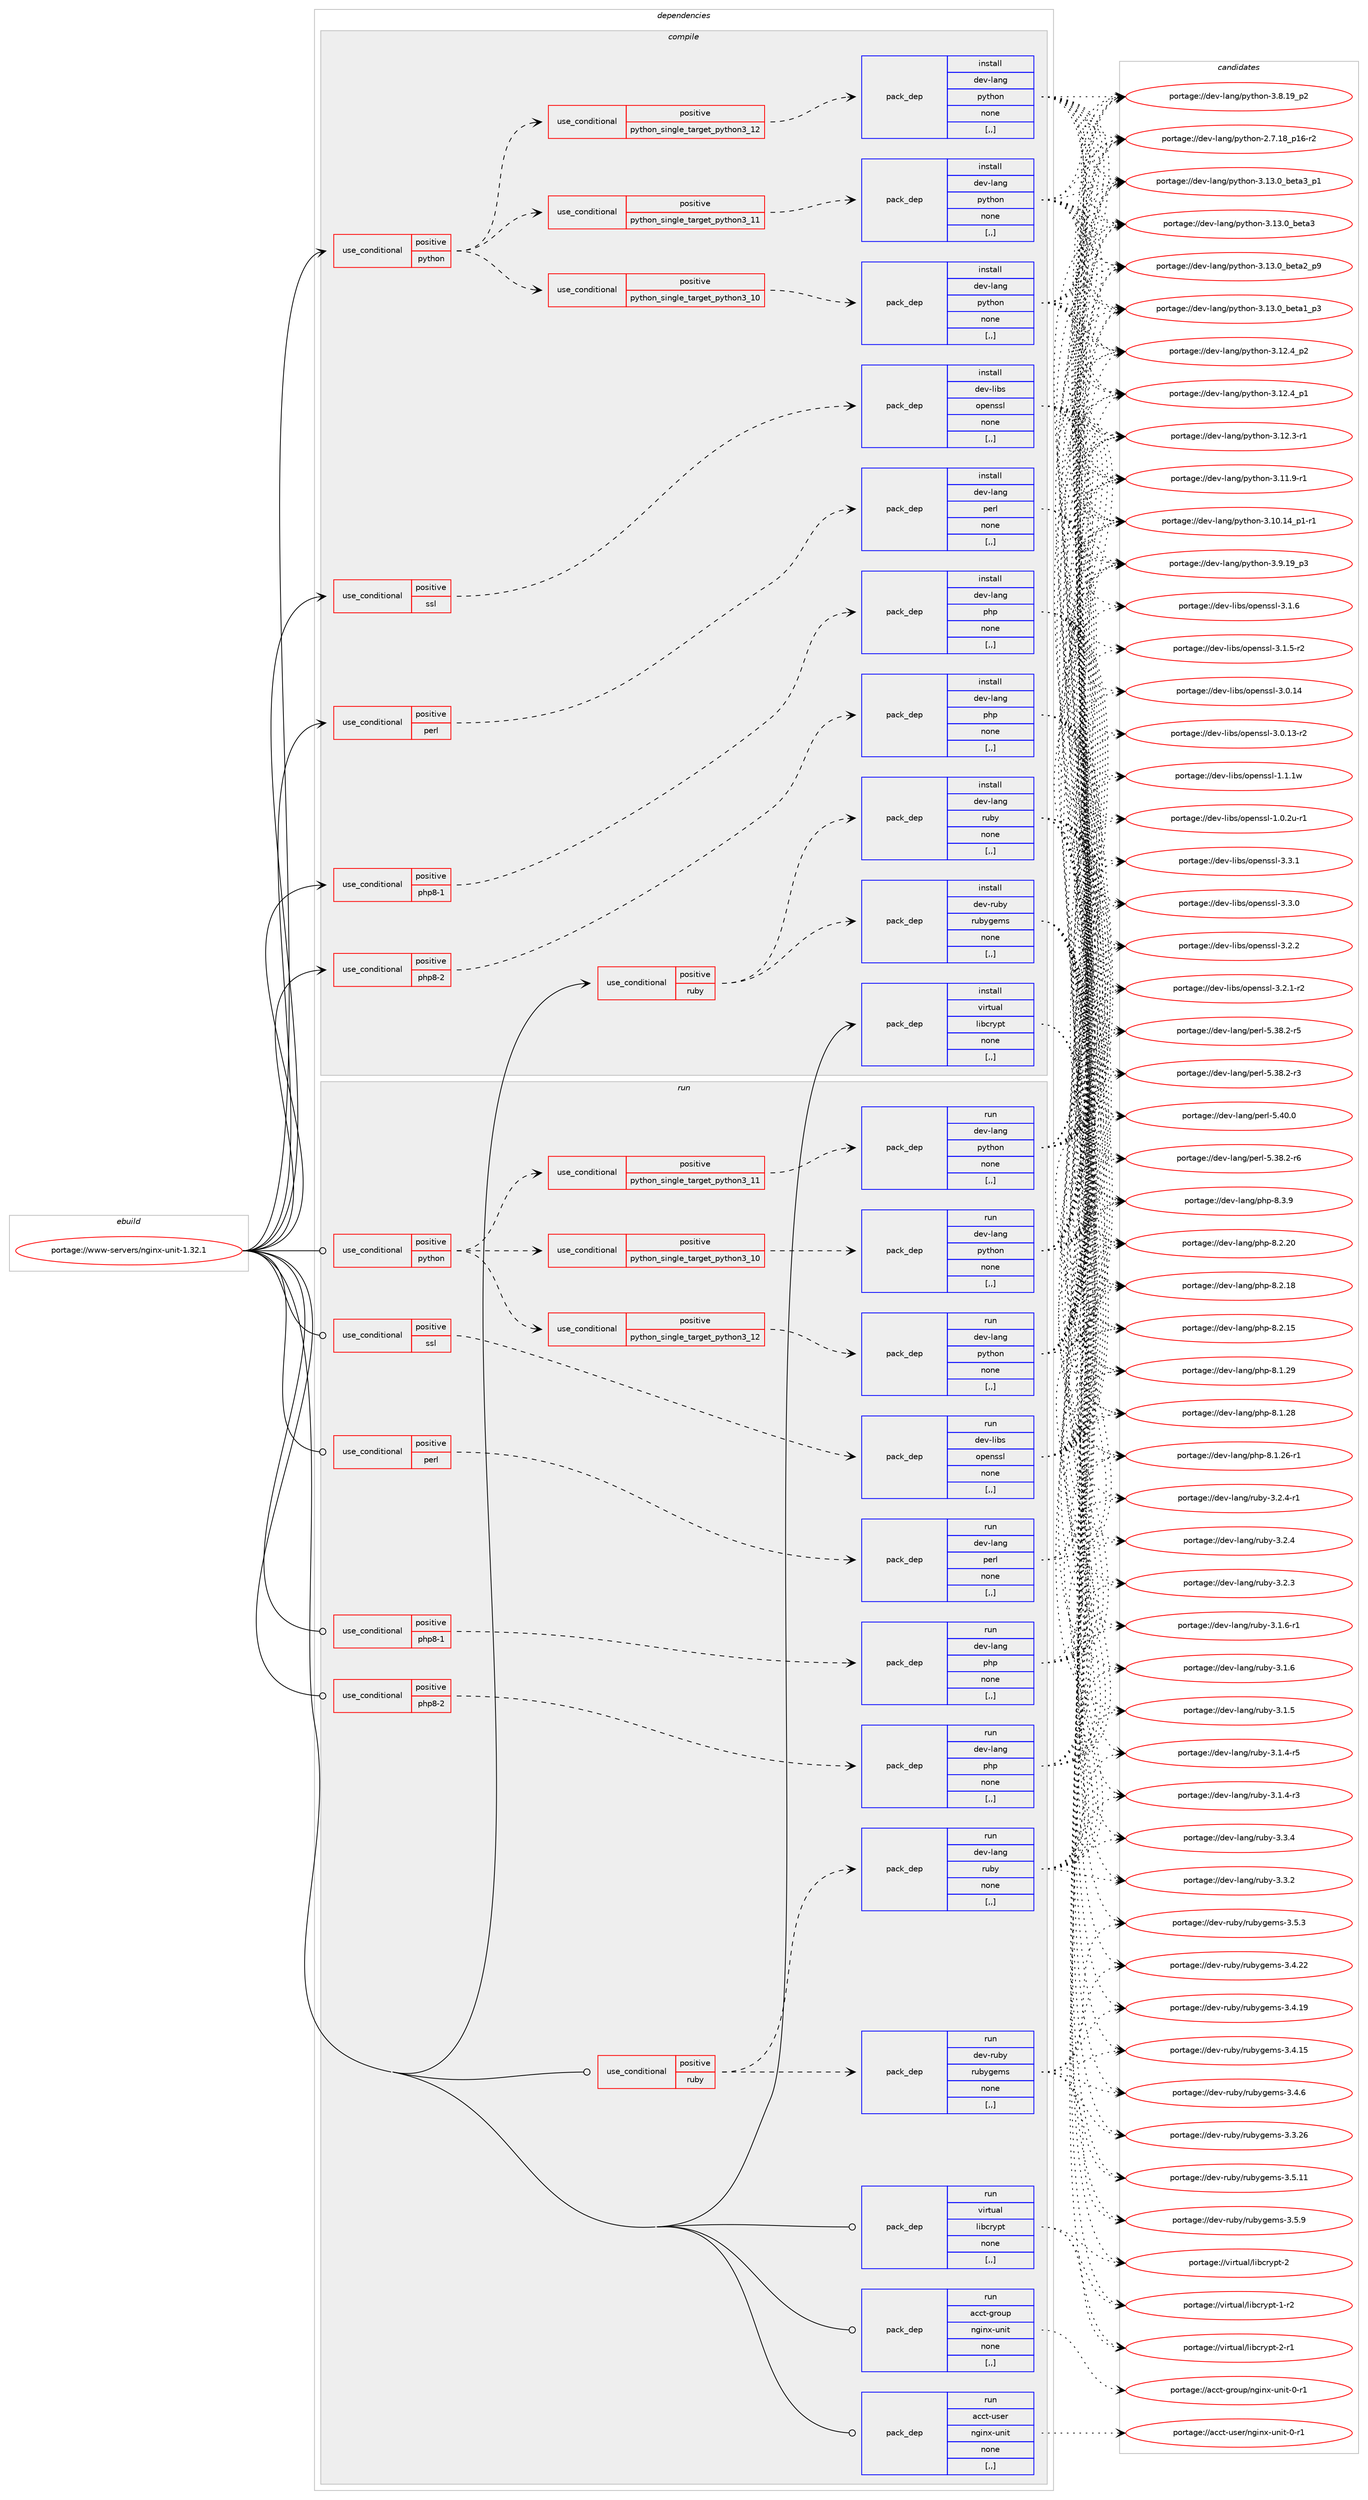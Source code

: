 digraph prolog {

# *************
# Graph options
# *************

newrank=true;
concentrate=true;
compound=true;
graph [rankdir=LR,fontname=Helvetica,fontsize=10,ranksep=1.5];#, ranksep=2.5, nodesep=0.2];
edge  [arrowhead=vee];
node  [fontname=Helvetica,fontsize=10];

# **********
# The ebuild
# **********

subgraph cluster_leftcol {
color=gray;
label=<<i>ebuild</i>>;
id [label="portage://www-servers/nginx-unit-1.32.1", color=red, width=4, href="../www-servers/nginx-unit-1.32.1.svg"];
}

# ****************
# The dependencies
# ****************

subgraph cluster_midcol {
color=gray;
label=<<i>dependencies</i>>;
subgraph cluster_compile {
fillcolor="#eeeeee";
style=filled;
label=<<i>compile</i>>;
subgraph cond120270 {
dependency451288 [label=<<TABLE BORDER="0" CELLBORDER="1" CELLSPACING="0" CELLPADDING="4"><TR><TD ROWSPAN="3" CELLPADDING="10">use_conditional</TD></TR><TR><TD>positive</TD></TR><TR><TD>perl</TD></TR></TABLE>>, shape=none, color=red];
subgraph pack327652 {
dependency451289 [label=<<TABLE BORDER="0" CELLBORDER="1" CELLSPACING="0" CELLPADDING="4" WIDTH="220"><TR><TD ROWSPAN="6" CELLPADDING="30">pack_dep</TD></TR><TR><TD WIDTH="110">install</TD></TR><TR><TD>dev-lang</TD></TR><TR><TD>perl</TD></TR><TR><TD>none</TD></TR><TR><TD>[,,]</TD></TR></TABLE>>, shape=none, color=blue];
}
dependency451288:e -> dependency451289:w [weight=20,style="dashed",arrowhead="vee"];
}
id:e -> dependency451288:w [weight=20,style="solid",arrowhead="vee"];
subgraph cond120271 {
dependency451290 [label=<<TABLE BORDER="0" CELLBORDER="1" CELLSPACING="0" CELLPADDING="4"><TR><TD ROWSPAN="3" CELLPADDING="10">use_conditional</TD></TR><TR><TD>positive</TD></TR><TR><TD>php8-1</TD></TR></TABLE>>, shape=none, color=red];
subgraph pack327653 {
dependency451291 [label=<<TABLE BORDER="0" CELLBORDER="1" CELLSPACING="0" CELLPADDING="4" WIDTH="220"><TR><TD ROWSPAN="6" CELLPADDING="30">pack_dep</TD></TR><TR><TD WIDTH="110">install</TD></TR><TR><TD>dev-lang</TD></TR><TR><TD>php</TD></TR><TR><TD>none</TD></TR><TR><TD>[,,]</TD></TR></TABLE>>, shape=none, color=blue];
}
dependency451290:e -> dependency451291:w [weight=20,style="dashed",arrowhead="vee"];
}
id:e -> dependency451290:w [weight=20,style="solid",arrowhead="vee"];
subgraph cond120272 {
dependency451292 [label=<<TABLE BORDER="0" CELLBORDER="1" CELLSPACING="0" CELLPADDING="4"><TR><TD ROWSPAN="3" CELLPADDING="10">use_conditional</TD></TR><TR><TD>positive</TD></TR><TR><TD>php8-2</TD></TR></TABLE>>, shape=none, color=red];
subgraph pack327654 {
dependency451293 [label=<<TABLE BORDER="0" CELLBORDER="1" CELLSPACING="0" CELLPADDING="4" WIDTH="220"><TR><TD ROWSPAN="6" CELLPADDING="30">pack_dep</TD></TR><TR><TD WIDTH="110">install</TD></TR><TR><TD>dev-lang</TD></TR><TR><TD>php</TD></TR><TR><TD>none</TD></TR><TR><TD>[,,]</TD></TR></TABLE>>, shape=none, color=blue];
}
dependency451292:e -> dependency451293:w [weight=20,style="dashed",arrowhead="vee"];
}
id:e -> dependency451292:w [weight=20,style="solid",arrowhead="vee"];
subgraph cond120273 {
dependency451294 [label=<<TABLE BORDER="0" CELLBORDER="1" CELLSPACING="0" CELLPADDING="4"><TR><TD ROWSPAN="3" CELLPADDING="10">use_conditional</TD></TR><TR><TD>positive</TD></TR><TR><TD>python</TD></TR></TABLE>>, shape=none, color=red];
subgraph cond120274 {
dependency451295 [label=<<TABLE BORDER="0" CELLBORDER="1" CELLSPACING="0" CELLPADDING="4"><TR><TD ROWSPAN="3" CELLPADDING="10">use_conditional</TD></TR><TR><TD>positive</TD></TR><TR><TD>python_single_target_python3_10</TD></TR></TABLE>>, shape=none, color=red];
subgraph pack327655 {
dependency451296 [label=<<TABLE BORDER="0" CELLBORDER="1" CELLSPACING="0" CELLPADDING="4" WIDTH="220"><TR><TD ROWSPAN="6" CELLPADDING="30">pack_dep</TD></TR><TR><TD WIDTH="110">install</TD></TR><TR><TD>dev-lang</TD></TR><TR><TD>python</TD></TR><TR><TD>none</TD></TR><TR><TD>[,,]</TD></TR></TABLE>>, shape=none, color=blue];
}
dependency451295:e -> dependency451296:w [weight=20,style="dashed",arrowhead="vee"];
}
dependency451294:e -> dependency451295:w [weight=20,style="dashed",arrowhead="vee"];
subgraph cond120275 {
dependency451297 [label=<<TABLE BORDER="0" CELLBORDER="1" CELLSPACING="0" CELLPADDING="4"><TR><TD ROWSPAN="3" CELLPADDING="10">use_conditional</TD></TR><TR><TD>positive</TD></TR><TR><TD>python_single_target_python3_11</TD></TR></TABLE>>, shape=none, color=red];
subgraph pack327656 {
dependency451298 [label=<<TABLE BORDER="0" CELLBORDER="1" CELLSPACING="0" CELLPADDING="4" WIDTH="220"><TR><TD ROWSPAN="6" CELLPADDING="30">pack_dep</TD></TR><TR><TD WIDTH="110">install</TD></TR><TR><TD>dev-lang</TD></TR><TR><TD>python</TD></TR><TR><TD>none</TD></TR><TR><TD>[,,]</TD></TR></TABLE>>, shape=none, color=blue];
}
dependency451297:e -> dependency451298:w [weight=20,style="dashed",arrowhead="vee"];
}
dependency451294:e -> dependency451297:w [weight=20,style="dashed",arrowhead="vee"];
subgraph cond120276 {
dependency451299 [label=<<TABLE BORDER="0" CELLBORDER="1" CELLSPACING="0" CELLPADDING="4"><TR><TD ROWSPAN="3" CELLPADDING="10">use_conditional</TD></TR><TR><TD>positive</TD></TR><TR><TD>python_single_target_python3_12</TD></TR></TABLE>>, shape=none, color=red];
subgraph pack327657 {
dependency451300 [label=<<TABLE BORDER="0" CELLBORDER="1" CELLSPACING="0" CELLPADDING="4" WIDTH="220"><TR><TD ROWSPAN="6" CELLPADDING="30">pack_dep</TD></TR><TR><TD WIDTH="110">install</TD></TR><TR><TD>dev-lang</TD></TR><TR><TD>python</TD></TR><TR><TD>none</TD></TR><TR><TD>[,,]</TD></TR></TABLE>>, shape=none, color=blue];
}
dependency451299:e -> dependency451300:w [weight=20,style="dashed",arrowhead="vee"];
}
dependency451294:e -> dependency451299:w [weight=20,style="dashed",arrowhead="vee"];
}
id:e -> dependency451294:w [weight=20,style="solid",arrowhead="vee"];
subgraph cond120277 {
dependency451301 [label=<<TABLE BORDER="0" CELLBORDER="1" CELLSPACING="0" CELLPADDING="4"><TR><TD ROWSPAN="3" CELLPADDING="10">use_conditional</TD></TR><TR><TD>positive</TD></TR><TR><TD>ruby</TD></TR></TABLE>>, shape=none, color=red];
subgraph pack327658 {
dependency451302 [label=<<TABLE BORDER="0" CELLBORDER="1" CELLSPACING="0" CELLPADDING="4" WIDTH="220"><TR><TD ROWSPAN="6" CELLPADDING="30">pack_dep</TD></TR><TR><TD WIDTH="110">install</TD></TR><TR><TD>dev-lang</TD></TR><TR><TD>ruby</TD></TR><TR><TD>none</TD></TR><TR><TD>[,,]</TD></TR></TABLE>>, shape=none, color=blue];
}
dependency451301:e -> dependency451302:w [weight=20,style="dashed",arrowhead="vee"];
subgraph pack327659 {
dependency451303 [label=<<TABLE BORDER="0" CELLBORDER="1" CELLSPACING="0" CELLPADDING="4" WIDTH="220"><TR><TD ROWSPAN="6" CELLPADDING="30">pack_dep</TD></TR><TR><TD WIDTH="110">install</TD></TR><TR><TD>dev-ruby</TD></TR><TR><TD>rubygems</TD></TR><TR><TD>none</TD></TR><TR><TD>[,,]</TD></TR></TABLE>>, shape=none, color=blue];
}
dependency451301:e -> dependency451303:w [weight=20,style="dashed",arrowhead="vee"];
}
id:e -> dependency451301:w [weight=20,style="solid",arrowhead="vee"];
subgraph cond120278 {
dependency451304 [label=<<TABLE BORDER="0" CELLBORDER="1" CELLSPACING="0" CELLPADDING="4"><TR><TD ROWSPAN="3" CELLPADDING="10">use_conditional</TD></TR><TR><TD>positive</TD></TR><TR><TD>ssl</TD></TR></TABLE>>, shape=none, color=red];
subgraph pack327660 {
dependency451305 [label=<<TABLE BORDER="0" CELLBORDER="1" CELLSPACING="0" CELLPADDING="4" WIDTH="220"><TR><TD ROWSPAN="6" CELLPADDING="30">pack_dep</TD></TR><TR><TD WIDTH="110">install</TD></TR><TR><TD>dev-libs</TD></TR><TR><TD>openssl</TD></TR><TR><TD>none</TD></TR><TR><TD>[,,]</TD></TR></TABLE>>, shape=none, color=blue];
}
dependency451304:e -> dependency451305:w [weight=20,style="dashed",arrowhead="vee"];
}
id:e -> dependency451304:w [weight=20,style="solid",arrowhead="vee"];
subgraph pack327661 {
dependency451306 [label=<<TABLE BORDER="0" CELLBORDER="1" CELLSPACING="0" CELLPADDING="4" WIDTH="220"><TR><TD ROWSPAN="6" CELLPADDING="30">pack_dep</TD></TR><TR><TD WIDTH="110">install</TD></TR><TR><TD>virtual</TD></TR><TR><TD>libcrypt</TD></TR><TR><TD>none</TD></TR><TR><TD>[,,]</TD></TR></TABLE>>, shape=none, color=blue];
}
id:e -> dependency451306:w [weight=20,style="solid",arrowhead="vee"];
}
subgraph cluster_compileandrun {
fillcolor="#eeeeee";
style=filled;
label=<<i>compile and run</i>>;
}
subgraph cluster_run {
fillcolor="#eeeeee";
style=filled;
label=<<i>run</i>>;
subgraph cond120279 {
dependency451307 [label=<<TABLE BORDER="0" CELLBORDER="1" CELLSPACING="0" CELLPADDING="4"><TR><TD ROWSPAN="3" CELLPADDING="10">use_conditional</TD></TR><TR><TD>positive</TD></TR><TR><TD>perl</TD></TR></TABLE>>, shape=none, color=red];
subgraph pack327662 {
dependency451308 [label=<<TABLE BORDER="0" CELLBORDER="1" CELLSPACING="0" CELLPADDING="4" WIDTH="220"><TR><TD ROWSPAN="6" CELLPADDING="30">pack_dep</TD></TR><TR><TD WIDTH="110">run</TD></TR><TR><TD>dev-lang</TD></TR><TR><TD>perl</TD></TR><TR><TD>none</TD></TR><TR><TD>[,,]</TD></TR></TABLE>>, shape=none, color=blue];
}
dependency451307:e -> dependency451308:w [weight=20,style="dashed",arrowhead="vee"];
}
id:e -> dependency451307:w [weight=20,style="solid",arrowhead="odot"];
subgraph cond120280 {
dependency451309 [label=<<TABLE BORDER="0" CELLBORDER="1" CELLSPACING="0" CELLPADDING="4"><TR><TD ROWSPAN="3" CELLPADDING="10">use_conditional</TD></TR><TR><TD>positive</TD></TR><TR><TD>php8-1</TD></TR></TABLE>>, shape=none, color=red];
subgraph pack327663 {
dependency451310 [label=<<TABLE BORDER="0" CELLBORDER="1" CELLSPACING="0" CELLPADDING="4" WIDTH="220"><TR><TD ROWSPAN="6" CELLPADDING="30">pack_dep</TD></TR><TR><TD WIDTH="110">run</TD></TR><TR><TD>dev-lang</TD></TR><TR><TD>php</TD></TR><TR><TD>none</TD></TR><TR><TD>[,,]</TD></TR></TABLE>>, shape=none, color=blue];
}
dependency451309:e -> dependency451310:w [weight=20,style="dashed",arrowhead="vee"];
}
id:e -> dependency451309:w [weight=20,style="solid",arrowhead="odot"];
subgraph cond120281 {
dependency451311 [label=<<TABLE BORDER="0" CELLBORDER="1" CELLSPACING="0" CELLPADDING="4"><TR><TD ROWSPAN="3" CELLPADDING="10">use_conditional</TD></TR><TR><TD>positive</TD></TR><TR><TD>php8-2</TD></TR></TABLE>>, shape=none, color=red];
subgraph pack327664 {
dependency451312 [label=<<TABLE BORDER="0" CELLBORDER="1" CELLSPACING="0" CELLPADDING="4" WIDTH="220"><TR><TD ROWSPAN="6" CELLPADDING="30">pack_dep</TD></TR><TR><TD WIDTH="110">run</TD></TR><TR><TD>dev-lang</TD></TR><TR><TD>php</TD></TR><TR><TD>none</TD></TR><TR><TD>[,,]</TD></TR></TABLE>>, shape=none, color=blue];
}
dependency451311:e -> dependency451312:w [weight=20,style="dashed",arrowhead="vee"];
}
id:e -> dependency451311:w [weight=20,style="solid",arrowhead="odot"];
subgraph cond120282 {
dependency451313 [label=<<TABLE BORDER="0" CELLBORDER="1" CELLSPACING="0" CELLPADDING="4"><TR><TD ROWSPAN="3" CELLPADDING="10">use_conditional</TD></TR><TR><TD>positive</TD></TR><TR><TD>python</TD></TR></TABLE>>, shape=none, color=red];
subgraph cond120283 {
dependency451314 [label=<<TABLE BORDER="0" CELLBORDER="1" CELLSPACING="0" CELLPADDING="4"><TR><TD ROWSPAN="3" CELLPADDING="10">use_conditional</TD></TR><TR><TD>positive</TD></TR><TR><TD>python_single_target_python3_10</TD></TR></TABLE>>, shape=none, color=red];
subgraph pack327665 {
dependency451315 [label=<<TABLE BORDER="0" CELLBORDER="1" CELLSPACING="0" CELLPADDING="4" WIDTH="220"><TR><TD ROWSPAN="6" CELLPADDING="30">pack_dep</TD></TR><TR><TD WIDTH="110">run</TD></TR><TR><TD>dev-lang</TD></TR><TR><TD>python</TD></TR><TR><TD>none</TD></TR><TR><TD>[,,]</TD></TR></TABLE>>, shape=none, color=blue];
}
dependency451314:e -> dependency451315:w [weight=20,style="dashed",arrowhead="vee"];
}
dependency451313:e -> dependency451314:w [weight=20,style="dashed",arrowhead="vee"];
subgraph cond120284 {
dependency451316 [label=<<TABLE BORDER="0" CELLBORDER="1" CELLSPACING="0" CELLPADDING="4"><TR><TD ROWSPAN="3" CELLPADDING="10">use_conditional</TD></TR><TR><TD>positive</TD></TR><TR><TD>python_single_target_python3_11</TD></TR></TABLE>>, shape=none, color=red];
subgraph pack327666 {
dependency451317 [label=<<TABLE BORDER="0" CELLBORDER="1" CELLSPACING="0" CELLPADDING="4" WIDTH="220"><TR><TD ROWSPAN="6" CELLPADDING="30">pack_dep</TD></TR><TR><TD WIDTH="110">run</TD></TR><TR><TD>dev-lang</TD></TR><TR><TD>python</TD></TR><TR><TD>none</TD></TR><TR><TD>[,,]</TD></TR></TABLE>>, shape=none, color=blue];
}
dependency451316:e -> dependency451317:w [weight=20,style="dashed",arrowhead="vee"];
}
dependency451313:e -> dependency451316:w [weight=20,style="dashed",arrowhead="vee"];
subgraph cond120285 {
dependency451318 [label=<<TABLE BORDER="0" CELLBORDER="1" CELLSPACING="0" CELLPADDING="4"><TR><TD ROWSPAN="3" CELLPADDING="10">use_conditional</TD></TR><TR><TD>positive</TD></TR><TR><TD>python_single_target_python3_12</TD></TR></TABLE>>, shape=none, color=red];
subgraph pack327667 {
dependency451319 [label=<<TABLE BORDER="0" CELLBORDER="1" CELLSPACING="0" CELLPADDING="4" WIDTH="220"><TR><TD ROWSPAN="6" CELLPADDING="30">pack_dep</TD></TR><TR><TD WIDTH="110">run</TD></TR><TR><TD>dev-lang</TD></TR><TR><TD>python</TD></TR><TR><TD>none</TD></TR><TR><TD>[,,]</TD></TR></TABLE>>, shape=none, color=blue];
}
dependency451318:e -> dependency451319:w [weight=20,style="dashed",arrowhead="vee"];
}
dependency451313:e -> dependency451318:w [weight=20,style="dashed",arrowhead="vee"];
}
id:e -> dependency451313:w [weight=20,style="solid",arrowhead="odot"];
subgraph cond120286 {
dependency451320 [label=<<TABLE BORDER="0" CELLBORDER="1" CELLSPACING="0" CELLPADDING="4"><TR><TD ROWSPAN="3" CELLPADDING="10">use_conditional</TD></TR><TR><TD>positive</TD></TR><TR><TD>ruby</TD></TR></TABLE>>, shape=none, color=red];
subgraph pack327668 {
dependency451321 [label=<<TABLE BORDER="0" CELLBORDER="1" CELLSPACING="0" CELLPADDING="4" WIDTH="220"><TR><TD ROWSPAN="6" CELLPADDING="30">pack_dep</TD></TR><TR><TD WIDTH="110">run</TD></TR><TR><TD>dev-lang</TD></TR><TR><TD>ruby</TD></TR><TR><TD>none</TD></TR><TR><TD>[,,]</TD></TR></TABLE>>, shape=none, color=blue];
}
dependency451320:e -> dependency451321:w [weight=20,style="dashed",arrowhead="vee"];
subgraph pack327669 {
dependency451322 [label=<<TABLE BORDER="0" CELLBORDER="1" CELLSPACING="0" CELLPADDING="4" WIDTH="220"><TR><TD ROWSPAN="6" CELLPADDING="30">pack_dep</TD></TR><TR><TD WIDTH="110">run</TD></TR><TR><TD>dev-ruby</TD></TR><TR><TD>rubygems</TD></TR><TR><TD>none</TD></TR><TR><TD>[,,]</TD></TR></TABLE>>, shape=none, color=blue];
}
dependency451320:e -> dependency451322:w [weight=20,style="dashed",arrowhead="vee"];
}
id:e -> dependency451320:w [weight=20,style="solid",arrowhead="odot"];
subgraph cond120287 {
dependency451323 [label=<<TABLE BORDER="0" CELLBORDER="1" CELLSPACING="0" CELLPADDING="4"><TR><TD ROWSPAN="3" CELLPADDING="10">use_conditional</TD></TR><TR><TD>positive</TD></TR><TR><TD>ssl</TD></TR></TABLE>>, shape=none, color=red];
subgraph pack327670 {
dependency451324 [label=<<TABLE BORDER="0" CELLBORDER="1" CELLSPACING="0" CELLPADDING="4" WIDTH="220"><TR><TD ROWSPAN="6" CELLPADDING="30">pack_dep</TD></TR><TR><TD WIDTH="110">run</TD></TR><TR><TD>dev-libs</TD></TR><TR><TD>openssl</TD></TR><TR><TD>none</TD></TR><TR><TD>[,,]</TD></TR></TABLE>>, shape=none, color=blue];
}
dependency451323:e -> dependency451324:w [weight=20,style="dashed",arrowhead="vee"];
}
id:e -> dependency451323:w [weight=20,style="solid",arrowhead="odot"];
subgraph pack327671 {
dependency451325 [label=<<TABLE BORDER="0" CELLBORDER="1" CELLSPACING="0" CELLPADDING="4" WIDTH="220"><TR><TD ROWSPAN="6" CELLPADDING="30">pack_dep</TD></TR><TR><TD WIDTH="110">run</TD></TR><TR><TD>acct-group</TD></TR><TR><TD>nginx-unit</TD></TR><TR><TD>none</TD></TR><TR><TD>[,,]</TD></TR></TABLE>>, shape=none, color=blue];
}
id:e -> dependency451325:w [weight=20,style="solid",arrowhead="odot"];
subgraph pack327672 {
dependency451326 [label=<<TABLE BORDER="0" CELLBORDER="1" CELLSPACING="0" CELLPADDING="4" WIDTH="220"><TR><TD ROWSPAN="6" CELLPADDING="30">pack_dep</TD></TR><TR><TD WIDTH="110">run</TD></TR><TR><TD>acct-user</TD></TR><TR><TD>nginx-unit</TD></TR><TR><TD>none</TD></TR><TR><TD>[,,]</TD></TR></TABLE>>, shape=none, color=blue];
}
id:e -> dependency451326:w [weight=20,style="solid",arrowhead="odot"];
subgraph pack327673 {
dependency451327 [label=<<TABLE BORDER="0" CELLBORDER="1" CELLSPACING="0" CELLPADDING="4" WIDTH="220"><TR><TD ROWSPAN="6" CELLPADDING="30">pack_dep</TD></TR><TR><TD WIDTH="110">run</TD></TR><TR><TD>virtual</TD></TR><TR><TD>libcrypt</TD></TR><TR><TD>none</TD></TR><TR><TD>[,,]</TD></TR></TABLE>>, shape=none, color=blue];
}
id:e -> dependency451327:w [weight=20,style="solid",arrowhead="odot"];
}
}

# **************
# The candidates
# **************

subgraph cluster_choices {
rank=same;
color=gray;
label=<<i>candidates</i>>;

subgraph choice327652 {
color=black;
nodesep=1;
choice10010111845108971101034711210111410845534652484648 [label="portage://dev-lang/perl-5.40.0", color=red, width=4,href="../dev-lang/perl-5.40.0.svg"];
choice100101118451089711010347112101114108455346515646504511454 [label="portage://dev-lang/perl-5.38.2-r6", color=red, width=4,href="../dev-lang/perl-5.38.2-r6.svg"];
choice100101118451089711010347112101114108455346515646504511453 [label="portage://dev-lang/perl-5.38.2-r5", color=red, width=4,href="../dev-lang/perl-5.38.2-r5.svg"];
choice100101118451089711010347112101114108455346515646504511451 [label="portage://dev-lang/perl-5.38.2-r3", color=red, width=4,href="../dev-lang/perl-5.38.2-r3.svg"];
dependency451289:e -> choice10010111845108971101034711210111410845534652484648:w [style=dotted,weight="100"];
dependency451289:e -> choice100101118451089711010347112101114108455346515646504511454:w [style=dotted,weight="100"];
dependency451289:e -> choice100101118451089711010347112101114108455346515646504511453:w [style=dotted,weight="100"];
dependency451289:e -> choice100101118451089711010347112101114108455346515646504511451:w [style=dotted,weight="100"];
}
subgraph choice327653 {
color=black;
nodesep=1;
choice100101118451089711010347112104112455646514657 [label="portage://dev-lang/php-8.3.9", color=red, width=4,href="../dev-lang/php-8.3.9.svg"];
choice10010111845108971101034711210411245564650465048 [label="portage://dev-lang/php-8.2.20", color=red, width=4,href="../dev-lang/php-8.2.20.svg"];
choice10010111845108971101034711210411245564650464956 [label="portage://dev-lang/php-8.2.18", color=red, width=4,href="../dev-lang/php-8.2.18.svg"];
choice10010111845108971101034711210411245564650464953 [label="portage://dev-lang/php-8.2.15", color=red, width=4,href="../dev-lang/php-8.2.15.svg"];
choice10010111845108971101034711210411245564649465057 [label="portage://dev-lang/php-8.1.29", color=red, width=4,href="../dev-lang/php-8.1.29.svg"];
choice10010111845108971101034711210411245564649465056 [label="portage://dev-lang/php-8.1.28", color=red, width=4,href="../dev-lang/php-8.1.28.svg"];
choice100101118451089711010347112104112455646494650544511449 [label="portage://dev-lang/php-8.1.26-r1", color=red, width=4,href="../dev-lang/php-8.1.26-r1.svg"];
dependency451291:e -> choice100101118451089711010347112104112455646514657:w [style=dotted,weight="100"];
dependency451291:e -> choice10010111845108971101034711210411245564650465048:w [style=dotted,weight="100"];
dependency451291:e -> choice10010111845108971101034711210411245564650464956:w [style=dotted,weight="100"];
dependency451291:e -> choice10010111845108971101034711210411245564650464953:w [style=dotted,weight="100"];
dependency451291:e -> choice10010111845108971101034711210411245564649465057:w [style=dotted,weight="100"];
dependency451291:e -> choice10010111845108971101034711210411245564649465056:w [style=dotted,weight="100"];
dependency451291:e -> choice100101118451089711010347112104112455646494650544511449:w [style=dotted,weight="100"];
}
subgraph choice327654 {
color=black;
nodesep=1;
choice100101118451089711010347112104112455646514657 [label="portage://dev-lang/php-8.3.9", color=red, width=4,href="../dev-lang/php-8.3.9.svg"];
choice10010111845108971101034711210411245564650465048 [label="portage://dev-lang/php-8.2.20", color=red, width=4,href="../dev-lang/php-8.2.20.svg"];
choice10010111845108971101034711210411245564650464956 [label="portage://dev-lang/php-8.2.18", color=red, width=4,href="../dev-lang/php-8.2.18.svg"];
choice10010111845108971101034711210411245564650464953 [label="portage://dev-lang/php-8.2.15", color=red, width=4,href="../dev-lang/php-8.2.15.svg"];
choice10010111845108971101034711210411245564649465057 [label="portage://dev-lang/php-8.1.29", color=red, width=4,href="../dev-lang/php-8.1.29.svg"];
choice10010111845108971101034711210411245564649465056 [label="portage://dev-lang/php-8.1.28", color=red, width=4,href="../dev-lang/php-8.1.28.svg"];
choice100101118451089711010347112104112455646494650544511449 [label="portage://dev-lang/php-8.1.26-r1", color=red, width=4,href="../dev-lang/php-8.1.26-r1.svg"];
dependency451293:e -> choice100101118451089711010347112104112455646514657:w [style=dotted,weight="100"];
dependency451293:e -> choice10010111845108971101034711210411245564650465048:w [style=dotted,weight="100"];
dependency451293:e -> choice10010111845108971101034711210411245564650464956:w [style=dotted,weight="100"];
dependency451293:e -> choice10010111845108971101034711210411245564650464953:w [style=dotted,weight="100"];
dependency451293:e -> choice10010111845108971101034711210411245564649465057:w [style=dotted,weight="100"];
dependency451293:e -> choice10010111845108971101034711210411245564649465056:w [style=dotted,weight="100"];
dependency451293:e -> choice100101118451089711010347112104112455646494650544511449:w [style=dotted,weight="100"];
}
subgraph choice327655 {
color=black;
nodesep=1;
choice10010111845108971101034711212111610411111045514649514648959810111697519511249 [label="portage://dev-lang/python-3.13.0_beta3_p1", color=red, width=4,href="../dev-lang/python-3.13.0_beta3_p1.svg"];
choice1001011184510897110103471121211161041111104551464951464895981011169751 [label="portage://dev-lang/python-3.13.0_beta3", color=red, width=4,href="../dev-lang/python-3.13.0_beta3.svg"];
choice10010111845108971101034711212111610411111045514649514648959810111697509511257 [label="portage://dev-lang/python-3.13.0_beta2_p9", color=red, width=4,href="../dev-lang/python-3.13.0_beta2_p9.svg"];
choice10010111845108971101034711212111610411111045514649514648959810111697499511251 [label="portage://dev-lang/python-3.13.0_beta1_p3", color=red, width=4,href="../dev-lang/python-3.13.0_beta1_p3.svg"];
choice100101118451089711010347112121116104111110455146495046529511250 [label="portage://dev-lang/python-3.12.4_p2", color=red, width=4,href="../dev-lang/python-3.12.4_p2.svg"];
choice100101118451089711010347112121116104111110455146495046529511249 [label="portage://dev-lang/python-3.12.4_p1", color=red, width=4,href="../dev-lang/python-3.12.4_p1.svg"];
choice100101118451089711010347112121116104111110455146495046514511449 [label="portage://dev-lang/python-3.12.3-r1", color=red, width=4,href="../dev-lang/python-3.12.3-r1.svg"];
choice100101118451089711010347112121116104111110455146494946574511449 [label="portage://dev-lang/python-3.11.9-r1", color=red, width=4,href="../dev-lang/python-3.11.9-r1.svg"];
choice100101118451089711010347112121116104111110455146494846495295112494511449 [label="portage://dev-lang/python-3.10.14_p1-r1", color=red, width=4,href="../dev-lang/python-3.10.14_p1-r1.svg"];
choice100101118451089711010347112121116104111110455146574649579511251 [label="portage://dev-lang/python-3.9.19_p3", color=red, width=4,href="../dev-lang/python-3.9.19_p3.svg"];
choice100101118451089711010347112121116104111110455146564649579511250 [label="portage://dev-lang/python-3.8.19_p2", color=red, width=4,href="../dev-lang/python-3.8.19_p2.svg"];
choice100101118451089711010347112121116104111110455046554649569511249544511450 [label="portage://dev-lang/python-2.7.18_p16-r2", color=red, width=4,href="../dev-lang/python-2.7.18_p16-r2.svg"];
dependency451296:e -> choice10010111845108971101034711212111610411111045514649514648959810111697519511249:w [style=dotted,weight="100"];
dependency451296:e -> choice1001011184510897110103471121211161041111104551464951464895981011169751:w [style=dotted,weight="100"];
dependency451296:e -> choice10010111845108971101034711212111610411111045514649514648959810111697509511257:w [style=dotted,weight="100"];
dependency451296:e -> choice10010111845108971101034711212111610411111045514649514648959810111697499511251:w [style=dotted,weight="100"];
dependency451296:e -> choice100101118451089711010347112121116104111110455146495046529511250:w [style=dotted,weight="100"];
dependency451296:e -> choice100101118451089711010347112121116104111110455146495046529511249:w [style=dotted,weight="100"];
dependency451296:e -> choice100101118451089711010347112121116104111110455146495046514511449:w [style=dotted,weight="100"];
dependency451296:e -> choice100101118451089711010347112121116104111110455146494946574511449:w [style=dotted,weight="100"];
dependency451296:e -> choice100101118451089711010347112121116104111110455146494846495295112494511449:w [style=dotted,weight="100"];
dependency451296:e -> choice100101118451089711010347112121116104111110455146574649579511251:w [style=dotted,weight="100"];
dependency451296:e -> choice100101118451089711010347112121116104111110455146564649579511250:w [style=dotted,weight="100"];
dependency451296:e -> choice100101118451089711010347112121116104111110455046554649569511249544511450:w [style=dotted,weight="100"];
}
subgraph choice327656 {
color=black;
nodesep=1;
choice10010111845108971101034711212111610411111045514649514648959810111697519511249 [label="portage://dev-lang/python-3.13.0_beta3_p1", color=red, width=4,href="../dev-lang/python-3.13.0_beta3_p1.svg"];
choice1001011184510897110103471121211161041111104551464951464895981011169751 [label="portage://dev-lang/python-3.13.0_beta3", color=red, width=4,href="../dev-lang/python-3.13.0_beta3.svg"];
choice10010111845108971101034711212111610411111045514649514648959810111697509511257 [label="portage://dev-lang/python-3.13.0_beta2_p9", color=red, width=4,href="../dev-lang/python-3.13.0_beta2_p9.svg"];
choice10010111845108971101034711212111610411111045514649514648959810111697499511251 [label="portage://dev-lang/python-3.13.0_beta1_p3", color=red, width=4,href="../dev-lang/python-3.13.0_beta1_p3.svg"];
choice100101118451089711010347112121116104111110455146495046529511250 [label="portage://dev-lang/python-3.12.4_p2", color=red, width=4,href="../dev-lang/python-3.12.4_p2.svg"];
choice100101118451089711010347112121116104111110455146495046529511249 [label="portage://dev-lang/python-3.12.4_p1", color=red, width=4,href="../dev-lang/python-3.12.4_p1.svg"];
choice100101118451089711010347112121116104111110455146495046514511449 [label="portage://dev-lang/python-3.12.3-r1", color=red, width=4,href="../dev-lang/python-3.12.3-r1.svg"];
choice100101118451089711010347112121116104111110455146494946574511449 [label="portage://dev-lang/python-3.11.9-r1", color=red, width=4,href="../dev-lang/python-3.11.9-r1.svg"];
choice100101118451089711010347112121116104111110455146494846495295112494511449 [label="portage://dev-lang/python-3.10.14_p1-r1", color=red, width=4,href="../dev-lang/python-3.10.14_p1-r1.svg"];
choice100101118451089711010347112121116104111110455146574649579511251 [label="portage://dev-lang/python-3.9.19_p3", color=red, width=4,href="../dev-lang/python-3.9.19_p3.svg"];
choice100101118451089711010347112121116104111110455146564649579511250 [label="portage://dev-lang/python-3.8.19_p2", color=red, width=4,href="../dev-lang/python-3.8.19_p2.svg"];
choice100101118451089711010347112121116104111110455046554649569511249544511450 [label="portage://dev-lang/python-2.7.18_p16-r2", color=red, width=4,href="../dev-lang/python-2.7.18_p16-r2.svg"];
dependency451298:e -> choice10010111845108971101034711212111610411111045514649514648959810111697519511249:w [style=dotted,weight="100"];
dependency451298:e -> choice1001011184510897110103471121211161041111104551464951464895981011169751:w [style=dotted,weight="100"];
dependency451298:e -> choice10010111845108971101034711212111610411111045514649514648959810111697509511257:w [style=dotted,weight="100"];
dependency451298:e -> choice10010111845108971101034711212111610411111045514649514648959810111697499511251:w [style=dotted,weight="100"];
dependency451298:e -> choice100101118451089711010347112121116104111110455146495046529511250:w [style=dotted,weight="100"];
dependency451298:e -> choice100101118451089711010347112121116104111110455146495046529511249:w [style=dotted,weight="100"];
dependency451298:e -> choice100101118451089711010347112121116104111110455146495046514511449:w [style=dotted,weight="100"];
dependency451298:e -> choice100101118451089711010347112121116104111110455146494946574511449:w [style=dotted,weight="100"];
dependency451298:e -> choice100101118451089711010347112121116104111110455146494846495295112494511449:w [style=dotted,weight="100"];
dependency451298:e -> choice100101118451089711010347112121116104111110455146574649579511251:w [style=dotted,weight="100"];
dependency451298:e -> choice100101118451089711010347112121116104111110455146564649579511250:w [style=dotted,weight="100"];
dependency451298:e -> choice100101118451089711010347112121116104111110455046554649569511249544511450:w [style=dotted,weight="100"];
}
subgraph choice327657 {
color=black;
nodesep=1;
choice10010111845108971101034711212111610411111045514649514648959810111697519511249 [label="portage://dev-lang/python-3.13.0_beta3_p1", color=red, width=4,href="../dev-lang/python-3.13.0_beta3_p1.svg"];
choice1001011184510897110103471121211161041111104551464951464895981011169751 [label="portage://dev-lang/python-3.13.0_beta3", color=red, width=4,href="../dev-lang/python-3.13.0_beta3.svg"];
choice10010111845108971101034711212111610411111045514649514648959810111697509511257 [label="portage://dev-lang/python-3.13.0_beta2_p9", color=red, width=4,href="../dev-lang/python-3.13.0_beta2_p9.svg"];
choice10010111845108971101034711212111610411111045514649514648959810111697499511251 [label="portage://dev-lang/python-3.13.0_beta1_p3", color=red, width=4,href="../dev-lang/python-3.13.0_beta1_p3.svg"];
choice100101118451089711010347112121116104111110455146495046529511250 [label="portage://dev-lang/python-3.12.4_p2", color=red, width=4,href="../dev-lang/python-3.12.4_p2.svg"];
choice100101118451089711010347112121116104111110455146495046529511249 [label="portage://dev-lang/python-3.12.4_p1", color=red, width=4,href="../dev-lang/python-3.12.4_p1.svg"];
choice100101118451089711010347112121116104111110455146495046514511449 [label="portage://dev-lang/python-3.12.3-r1", color=red, width=4,href="../dev-lang/python-3.12.3-r1.svg"];
choice100101118451089711010347112121116104111110455146494946574511449 [label="portage://dev-lang/python-3.11.9-r1", color=red, width=4,href="../dev-lang/python-3.11.9-r1.svg"];
choice100101118451089711010347112121116104111110455146494846495295112494511449 [label="portage://dev-lang/python-3.10.14_p1-r1", color=red, width=4,href="../dev-lang/python-3.10.14_p1-r1.svg"];
choice100101118451089711010347112121116104111110455146574649579511251 [label="portage://dev-lang/python-3.9.19_p3", color=red, width=4,href="../dev-lang/python-3.9.19_p3.svg"];
choice100101118451089711010347112121116104111110455146564649579511250 [label="portage://dev-lang/python-3.8.19_p2", color=red, width=4,href="../dev-lang/python-3.8.19_p2.svg"];
choice100101118451089711010347112121116104111110455046554649569511249544511450 [label="portage://dev-lang/python-2.7.18_p16-r2", color=red, width=4,href="../dev-lang/python-2.7.18_p16-r2.svg"];
dependency451300:e -> choice10010111845108971101034711212111610411111045514649514648959810111697519511249:w [style=dotted,weight="100"];
dependency451300:e -> choice1001011184510897110103471121211161041111104551464951464895981011169751:w [style=dotted,weight="100"];
dependency451300:e -> choice10010111845108971101034711212111610411111045514649514648959810111697509511257:w [style=dotted,weight="100"];
dependency451300:e -> choice10010111845108971101034711212111610411111045514649514648959810111697499511251:w [style=dotted,weight="100"];
dependency451300:e -> choice100101118451089711010347112121116104111110455146495046529511250:w [style=dotted,weight="100"];
dependency451300:e -> choice100101118451089711010347112121116104111110455146495046529511249:w [style=dotted,weight="100"];
dependency451300:e -> choice100101118451089711010347112121116104111110455146495046514511449:w [style=dotted,weight="100"];
dependency451300:e -> choice100101118451089711010347112121116104111110455146494946574511449:w [style=dotted,weight="100"];
dependency451300:e -> choice100101118451089711010347112121116104111110455146494846495295112494511449:w [style=dotted,weight="100"];
dependency451300:e -> choice100101118451089711010347112121116104111110455146574649579511251:w [style=dotted,weight="100"];
dependency451300:e -> choice100101118451089711010347112121116104111110455146564649579511250:w [style=dotted,weight="100"];
dependency451300:e -> choice100101118451089711010347112121116104111110455046554649569511249544511450:w [style=dotted,weight="100"];
}
subgraph choice327658 {
color=black;
nodesep=1;
choice10010111845108971101034711411798121455146514652 [label="portage://dev-lang/ruby-3.3.4", color=red, width=4,href="../dev-lang/ruby-3.3.4.svg"];
choice10010111845108971101034711411798121455146514650 [label="portage://dev-lang/ruby-3.3.2", color=red, width=4,href="../dev-lang/ruby-3.3.2.svg"];
choice100101118451089711010347114117981214551465046524511449 [label="portage://dev-lang/ruby-3.2.4-r1", color=red, width=4,href="../dev-lang/ruby-3.2.4-r1.svg"];
choice10010111845108971101034711411798121455146504652 [label="portage://dev-lang/ruby-3.2.4", color=red, width=4,href="../dev-lang/ruby-3.2.4.svg"];
choice10010111845108971101034711411798121455146504651 [label="portage://dev-lang/ruby-3.2.3", color=red, width=4,href="../dev-lang/ruby-3.2.3.svg"];
choice100101118451089711010347114117981214551464946544511449 [label="portage://dev-lang/ruby-3.1.6-r1", color=red, width=4,href="../dev-lang/ruby-3.1.6-r1.svg"];
choice10010111845108971101034711411798121455146494654 [label="portage://dev-lang/ruby-3.1.6", color=red, width=4,href="../dev-lang/ruby-3.1.6.svg"];
choice10010111845108971101034711411798121455146494653 [label="portage://dev-lang/ruby-3.1.5", color=red, width=4,href="../dev-lang/ruby-3.1.5.svg"];
choice100101118451089711010347114117981214551464946524511453 [label="portage://dev-lang/ruby-3.1.4-r5", color=red, width=4,href="../dev-lang/ruby-3.1.4-r5.svg"];
choice100101118451089711010347114117981214551464946524511451 [label="portage://dev-lang/ruby-3.1.4-r3", color=red, width=4,href="../dev-lang/ruby-3.1.4-r3.svg"];
dependency451302:e -> choice10010111845108971101034711411798121455146514652:w [style=dotted,weight="100"];
dependency451302:e -> choice10010111845108971101034711411798121455146514650:w [style=dotted,weight="100"];
dependency451302:e -> choice100101118451089711010347114117981214551465046524511449:w [style=dotted,weight="100"];
dependency451302:e -> choice10010111845108971101034711411798121455146504652:w [style=dotted,weight="100"];
dependency451302:e -> choice10010111845108971101034711411798121455146504651:w [style=dotted,weight="100"];
dependency451302:e -> choice100101118451089711010347114117981214551464946544511449:w [style=dotted,weight="100"];
dependency451302:e -> choice10010111845108971101034711411798121455146494654:w [style=dotted,weight="100"];
dependency451302:e -> choice10010111845108971101034711411798121455146494653:w [style=dotted,weight="100"];
dependency451302:e -> choice100101118451089711010347114117981214551464946524511453:w [style=dotted,weight="100"];
dependency451302:e -> choice100101118451089711010347114117981214551464946524511451:w [style=dotted,weight="100"];
}
subgraph choice327659 {
color=black;
nodesep=1;
choice1001011184511411798121471141179812110310110911545514653464949 [label="portage://dev-ruby/rubygems-3.5.11", color=red, width=4,href="../dev-ruby/rubygems-3.5.11.svg"];
choice10010111845114117981214711411798121103101109115455146534657 [label="portage://dev-ruby/rubygems-3.5.9", color=red, width=4,href="../dev-ruby/rubygems-3.5.9.svg"];
choice10010111845114117981214711411798121103101109115455146534651 [label="portage://dev-ruby/rubygems-3.5.3", color=red, width=4,href="../dev-ruby/rubygems-3.5.3.svg"];
choice1001011184511411798121471141179812110310110911545514652465050 [label="portage://dev-ruby/rubygems-3.4.22", color=red, width=4,href="../dev-ruby/rubygems-3.4.22.svg"];
choice1001011184511411798121471141179812110310110911545514652464957 [label="portage://dev-ruby/rubygems-3.4.19", color=red, width=4,href="../dev-ruby/rubygems-3.4.19.svg"];
choice1001011184511411798121471141179812110310110911545514652464953 [label="portage://dev-ruby/rubygems-3.4.15", color=red, width=4,href="../dev-ruby/rubygems-3.4.15.svg"];
choice10010111845114117981214711411798121103101109115455146524654 [label="portage://dev-ruby/rubygems-3.4.6", color=red, width=4,href="../dev-ruby/rubygems-3.4.6.svg"];
choice1001011184511411798121471141179812110310110911545514651465054 [label="portage://dev-ruby/rubygems-3.3.26", color=red, width=4,href="../dev-ruby/rubygems-3.3.26.svg"];
dependency451303:e -> choice1001011184511411798121471141179812110310110911545514653464949:w [style=dotted,weight="100"];
dependency451303:e -> choice10010111845114117981214711411798121103101109115455146534657:w [style=dotted,weight="100"];
dependency451303:e -> choice10010111845114117981214711411798121103101109115455146534651:w [style=dotted,weight="100"];
dependency451303:e -> choice1001011184511411798121471141179812110310110911545514652465050:w [style=dotted,weight="100"];
dependency451303:e -> choice1001011184511411798121471141179812110310110911545514652464957:w [style=dotted,weight="100"];
dependency451303:e -> choice1001011184511411798121471141179812110310110911545514652464953:w [style=dotted,weight="100"];
dependency451303:e -> choice10010111845114117981214711411798121103101109115455146524654:w [style=dotted,weight="100"];
dependency451303:e -> choice1001011184511411798121471141179812110310110911545514651465054:w [style=dotted,weight="100"];
}
subgraph choice327660 {
color=black;
nodesep=1;
choice100101118451081059811547111112101110115115108455146514649 [label="portage://dev-libs/openssl-3.3.1", color=red, width=4,href="../dev-libs/openssl-3.3.1.svg"];
choice100101118451081059811547111112101110115115108455146514648 [label="portage://dev-libs/openssl-3.3.0", color=red, width=4,href="../dev-libs/openssl-3.3.0.svg"];
choice100101118451081059811547111112101110115115108455146504650 [label="portage://dev-libs/openssl-3.2.2", color=red, width=4,href="../dev-libs/openssl-3.2.2.svg"];
choice1001011184510810598115471111121011101151151084551465046494511450 [label="portage://dev-libs/openssl-3.2.1-r2", color=red, width=4,href="../dev-libs/openssl-3.2.1-r2.svg"];
choice100101118451081059811547111112101110115115108455146494654 [label="portage://dev-libs/openssl-3.1.6", color=red, width=4,href="../dev-libs/openssl-3.1.6.svg"];
choice1001011184510810598115471111121011101151151084551464946534511450 [label="portage://dev-libs/openssl-3.1.5-r2", color=red, width=4,href="../dev-libs/openssl-3.1.5-r2.svg"];
choice10010111845108105981154711111210111011511510845514648464952 [label="portage://dev-libs/openssl-3.0.14", color=red, width=4,href="../dev-libs/openssl-3.0.14.svg"];
choice100101118451081059811547111112101110115115108455146484649514511450 [label="portage://dev-libs/openssl-3.0.13-r2", color=red, width=4,href="../dev-libs/openssl-3.0.13-r2.svg"];
choice100101118451081059811547111112101110115115108454946494649119 [label="portage://dev-libs/openssl-1.1.1w", color=red, width=4,href="../dev-libs/openssl-1.1.1w.svg"];
choice1001011184510810598115471111121011101151151084549464846501174511449 [label="portage://dev-libs/openssl-1.0.2u-r1", color=red, width=4,href="../dev-libs/openssl-1.0.2u-r1.svg"];
dependency451305:e -> choice100101118451081059811547111112101110115115108455146514649:w [style=dotted,weight="100"];
dependency451305:e -> choice100101118451081059811547111112101110115115108455146514648:w [style=dotted,weight="100"];
dependency451305:e -> choice100101118451081059811547111112101110115115108455146504650:w [style=dotted,weight="100"];
dependency451305:e -> choice1001011184510810598115471111121011101151151084551465046494511450:w [style=dotted,weight="100"];
dependency451305:e -> choice100101118451081059811547111112101110115115108455146494654:w [style=dotted,weight="100"];
dependency451305:e -> choice1001011184510810598115471111121011101151151084551464946534511450:w [style=dotted,weight="100"];
dependency451305:e -> choice10010111845108105981154711111210111011511510845514648464952:w [style=dotted,weight="100"];
dependency451305:e -> choice100101118451081059811547111112101110115115108455146484649514511450:w [style=dotted,weight="100"];
dependency451305:e -> choice100101118451081059811547111112101110115115108454946494649119:w [style=dotted,weight="100"];
dependency451305:e -> choice1001011184510810598115471111121011101151151084549464846501174511449:w [style=dotted,weight="100"];
}
subgraph choice327661 {
color=black;
nodesep=1;
choice1181051141161179710847108105989911412111211645504511449 [label="portage://virtual/libcrypt-2-r1", color=red, width=4,href="../virtual/libcrypt-2-r1.svg"];
choice118105114116117971084710810598991141211121164550 [label="portage://virtual/libcrypt-2", color=red, width=4,href="../virtual/libcrypt-2.svg"];
choice1181051141161179710847108105989911412111211645494511450 [label="portage://virtual/libcrypt-1-r2", color=red, width=4,href="../virtual/libcrypt-1-r2.svg"];
dependency451306:e -> choice1181051141161179710847108105989911412111211645504511449:w [style=dotted,weight="100"];
dependency451306:e -> choice118105114116117971084710810598991141211121164550:w [style=dotted,weight="100"];
dependency451306:e -> choice1181051141161179710847108105989911412111211645494511450:w [style=dotted,weight="100"];
}
subgraph choice327662 {
color=black;
nodesep=1;
choice10010111845108971101034711210111410845534652484648 [label="portage://dev-lang/perl-5.40.0", color=red, width=4,href="../dev-lang/perl-5.40.0.svg"];
choice100101118451089711010347112101114108455346515646504511454 [label="portage://dev-lang/perl-5.38.2-r6", color=red, width=4,href="../dev-lang/perl-5.38.2-r6.svg"];
choice100101118451089711010347112101114108455346515646504511453 [label="portage://dev-lang/perl-5.38.2-r5", color=red, width=4,href="../dev-lang/perl-5.38.2-r5.svg"];
choice100101118451089711010347112101114108455346515646504511451 [label="portage://dev-lang/perl-5.38.2-r3", color=red, width=4,href="../dev-lang/perl-5.38.2-r3.svg"];
dependency451308:e -> choice10010111845108971101034711210111410845534652484648:w [style=dotted,weight="100"];
dependency451308:e -> choice100101118451089711010347112101114108455346515646504511454:w [style=dotted,weight="100"];
dependency451308:e -> choice100101118451089711010347112101114108455346515646504511453:w [style=dotted,weight="100"];
dependency451308:e -> choice100101118451089711010347112101114108455346515646504511451:w [style=dotted,weight="100"];
}
subgraph choice327663 {
color=black;
nodesep=1;
choice100101118451089711010347112104112455646514657 [label="portage://dev-lang/php-8.3.9", color=red, width=4,href="../dev-lang/php-8.3.9.svg"];
choice10010111845108971101034711210411245564650465048 [label="portage://dev-lang/php-8.2.20", color=red, width=4,href="../dev-lang/php-8.2.20.svg"];
choice10010111845108971101034711210411245564650464956 [label="portage://dev-lang/php-8.2.18", color=red, width=4,href="../dev-lang/php-8.2.18.svg"];
choice10010111845108971101034711210411245564650464953 [label="portage://dev-lang/php-8.2.15", color=red, width=4,href="../dev-lang/php-8.2.15.svg"];
choice10010111845108971101034711210411245564649465057 [label="portage://dev-lang/php-8.1.29", color=red, width=4,href="../dev-lang/php-8.1.29.svg"];
choice10010111845108971101034711210411245564649465056 [label="portage://dev-lang/php-8.1.28", color=red, width=4,href="../dev-lang/php-8.1.28.svg"];
choice100101118451089711010347112104112455646494650544511449 [label="portage://dev-lang/php-8.1.26-r1", color=red, width=4,href="../dev-lang/php-8.1.26-r1.svg"];
dependency451310:e -> choice100101118451089711010347112104112455646514657:w [style=dotted,weight="100"];
dependency451310:e -> choice10010111845108971101034711210411245564650465048:w [style=dotted,weight="100"];
dependency451310:e -> choice10010111845108971101034711210411245564650464956:w [style=dotted,weight="100"];
dependency451310:e -> choice10010111845108971101034711210411245564650464953:w [style=dotted,weight="100"];
dependency451310:e -> choice10010111845108971101034711210411245564649465057:w [style=dotted,weight="100"];
dependency451310:e -> choice10010111845108971101034711210411245564649465056:w [style=dotted,weight="100"];
dependency451310:e -> choice100101118451089711010347112104112455646494650544511449:w [style=dotted,weight="100"];
}
subgraph choice327664 {
color=black;
nodesep=1;
choice100101118451089711010347112104112455646514657 [label="portage://dev-lang/php-8.3.9", color=red, width=4,href="../dev-lang/php-8.3.9.svg"];
choice10010111845108971101034711210411245564650465048 [label="portage://dev-lang/php-8.2.20", color=red, width=4,href="../dev-lang/php-8.2.20.svg"];
choice10010111845108971101034711210411245564650464956 [label="portage://dev-lang/php-8.2.18", color=red, width=4,href="../dev-lang/php-8.2.18.svg"];
choice10010111845108971101034711210411245564650464953 [label="portage://dev-lang/php-8.2.15", color=red, width=4,href="../dev-lang/php-8.2.15.svg"];
choice10010111845108971101034711210411245564649465057 [label="portage://dev-lang/php-8.1.29", color=red, width=4,href="../dev-lang/php-8.1.29.svg"];
choice10010111845108971101034711210411245564649465056 [label="portage://dev-lang/php-8.1.28", color=red, width=4,href="../dev-lang/php-8.1.28.svg"];
choice100101118451089711010347112104112455646494650544511449 [label="portage://dev-lang/php-8.1.26-r1", color=red, width=4,href="../dev-lang/php-8.1.26-r1.svg"];
dependency451312:e -> choice100101118451089711010347112104112455646514657:w [style=dotted,weight="100"];
dependency451312:e -> choice10010111845108971101034711210411245564650465048:w [style=dotted,weight="100"];
dependency451312:e -> choice10010111845108971101034711210411245564650464956:w [style=dotted,weight="100"];
dependency451312:e -> choice10010111845108971101034711210411245564650464953:w [style=dotted,weight="100"];
dependency451312:e -> choice10010111845108971101034711210411245564649465057:w [style=dotted,weight="100"];
dependency451312:e -> choice10010111845108971101034711210411245564649465056:w [style=dotted,weight="100"];
dependency451312:e -> choice100101118451089711010347112104112455646494650544511449:w [style=dotted,weight="100"];
}
subgraph choice327665 {
color=black;
nodesep=1;
choice10010111845108971101034711212111610411111045514649514648959810111697519511249 [label="portage://dev-lang/python-3.13.0_beta3_p1", color=red, width=4,href="../dev-lang/python-3.13.0_beta3_p1.svg"];
choice1001011184510897110103471121211161041111104551464951464895981011169751 [label="portage://dev-lang/python-3.13.0_beta3", color=red, width=4,href="../dev-lang/python-3.13.0_beta3.svg"];
choice10010111845108971101034711212111610411111045514649514648959810111697509511257 [label="portage://dev-lang/python-3.13.0_beta2_p9", color=red, width=4,href="../dev-lang/python-3.13.0_beta2_p9.svg"];
choice10010111845108971101034711212111610411111045514649514648959810111697499511251 [label="portage://dev-lang/python-3.13.0_beta1_p3", color=red, width=4,href="../dev-lang/python-3.13.0_beta1_p3.svg"];
choice100101118451089711010347112121116104111110455146495046529511250 [label="portage://dev-lang/python-3.12.4_p2", color=red, width=4,href="../dev-lang/python-3.12.4_p2.svg"];
choice100101118451089711010347112121116104111110455146495046529511249 [label="portage://dev-lang/python-3.12.4_p1", color=red, width=4,href="../dev-lang/python-3.12.4_p1.svg"];
choice100101118451089711010347112121116104111110455146495046514511449 [label="portage://dev-lang/python-3.12.3-r1", color=red, width=4,href="../dev-lang/python-3.12.3-r1.svg"];
choice100101118451089711010347112121116104111110455146494946574511449 [label="portage://dev-lang/python-3.11.9-r1", color=red, width=4,href="../dev-lang/python-3.11.9-r1.svg"];
choice100101118451089711010347112121116104111110455146494846495295112494511449 [label="portage://dev-lang/python-3.10.14_p1-r1", color=red, width=4,href="../dev-lang/python-3.10.14_p1-r1.svg"];
choice100101118451089711010347112121116104111110455146574649579511251 [label="portage://dev-lang/python-3.9.19_p3", color=red, width=4,href="../dev-lang/python-3.9.19_p3.svg"];
choice100101118451089711010347112121116104111110455146564649579511250 [label="portage://dev-lang/python-3.8.19_p2", color=red, width=4,href="../dev-lang/python-3.8.19_p2.svg"];
choice100101118451089711010347112121116104111110455046554649569511249544511450 [label="portage://dev-lang/python-2.7.18_p16-r2", color=red, width=4,href="../dev-lang/python-2.7.18_p16-r2.svg"];
dependency451315:e -> choice10010111845108971101034711212111610411111045514649514648959810111697519511249:w [style=dotted,weight="100"];
dependency451315:e -> choice1001011184510897110103471121211161041111104551464951464895981011169751:w [style=dotted,weight="100"];
dependency451315:e -> choice10010111845108971101034711212111610411111045514649514648959810111697509511257:w [style=dotted,weight="100"];
dependency451315:e -> choice10010111845108971101034711212111610411111045514649514648959810111697499511251:w [style=dotted,weight="100"];
dependency451315:e -> choice100101118451089711010347112121116104111110455146495046529511250:w [style=dotted,weight="100"];
dependency451315:e -> choice100101118451089711010347112121116104111110455146495046529511249:w [style=dotted,weight="100"];
dependency451315:e -> choice100101118451089711010347112121116104111110455146495046514511449:w [style=dotted,weight="100"];
dependency451315:e -> choice100101118451089711010347112121116104111110455146494946574511449:w [style=dotted,weight="100"];
dependency451315:e -> choice100101118451089711010347112121116104111110455146494846495295112494511449:w [style=dotted,weight="100"];
dependency451315:e -> choice100101118451089711010347112121116104111110455146574649579511251:w [style=dotted,weight="100"];
dependency451315:e -> choice100101118451089711010347112121116104111110455146564649579511250:w [style=dotted,weight="100"];
dependency451315:e -> choice100101118451089711010347112121116104111110455046554649569511249544511450:w [style=dotted,weight="100"];
}
subgraph choice327666 {
color=black;
nodesep=1;
choice10010111845108971101034711212111610411111045514649514648959810111697519511249 [label="portage://dev-lang/python-3.13.0_beta3_p1", color=red, width=4,href="../dev-lang/python-3.13.0_beta3_p1.svg"];
choice1001011184510897110103471121211161041111104551464951464895981011169751 [label="portage://dev-lang/python-3.13.0_beta3", color=red, width=4,href="../dev-lang/python-3.13.0_beta3.svg"];
choice10010111845108971101034711212111610411111045514649514648959810111697509511257 [label="portage://dev-lang/python-3.13.0_beta2_p9", color=red, width=4,href="../dev-lang/python-3.13.0_beta2_p9.svg"];
choice10010111845108971101034711212111610411111045514649514648959810111697499511251 [label="portage://dev-lang/python-3.13.0_beta1_p3", color=red, width=4,href="../dev-lang/python-3.13.0_beta1_p3.svg"];
choice100101118451089711010347112121116104111110455146495046529511250 [label="portage://dev-lang/python-3.12.4_p2", color=red, width=4,href="../dev-lang/python-3.12.4_p2.svg"];
choice100101118451089711010347112121116104111110455146495046529511249 [label="portage://dev-lang/python-3.12.4_p1", color=red, width=4,href="../dev-lang/python-3.12.4_p1.svg"];
choice100101118451089711010347112121116104111110455146495046514511449 [label="portage://dev-lang/python-3.12.3-r1", color=red, width=4,href="../dev-lang/python-3.12.3-r1.svg"];
choice100101118451089711010347112121116104111110455146494946574511449 [label="portage://dev-lang/python-3.11.9-r1", color=red, width=4,href="../dev-lang/python-3.11.9-r1.svg"];
choice100101118451089711010347112121116104111110455146494846495295112494511449 [label="portage://dev-lang/python-3.10.14_p1-r1", color=red, width=4,href="../dev-lang/python-3.10.14_p1-r1.svg"];
choice100101118451089711010347112121116104111110455146574649579511251 [label="portage://dev-lang/python-3.9.19_p3", color=red, width=4,href="../dev-lang/python-3.9.19_p3.svg"];
choice100101118451089711010347112121116104111110455146564649579511250 [label="portage://dev-lang/python-3.8.19_p2", color=red, width=4,href="../dev-lang/python-3.8.19_p2.svg"];
choice100101118451089711010347112121116104111110455046554649569511249544511450 [label="portage://dev-lang/python-2.7.18_p16-r2", color=red, width=4,href="../dev-lang/python-2.7.18_p16-r2.svg"];
dependency451317:e -> choice10010111845108971101034711212111610411111045514649514648959810111697519511249:w [style=dotted,weight="100"];
dependency451317:e -> choice1001011184510897110103471121211161041111104551464951464895981011169751:w [style=dotted,weight="100"];
dependency451317:e -> choice10010111845108971101034711212111610411111045514649514648959810111697509511257:w [style=dotted,weight="100"];
dependency451317:e -> choice10010111845108971101034711212111610411111045514649514648959810111697499511251:w [style=dotted,weight="100"];
dependency451317:e -> choice100101118451089711010347112121116104111110455146495046529511250:w [style=dotted,weight="100"];
dependency451317:e -> choice100101118451089711010347112121116104111110455146495046529511249:w [style=dotted,weight="100"];
dependency451317:e -> choice100101118451089711010347112121116104111110455146495046514511449:w [style=dotted,weight="100"];
dependency451317:e -> choice100101118451089711010347112121116104111110455146494946574511449:w [style=dotted,weight="100"];
dependency451317:e -> choice100101118451089711010347112121116104111110455146494846495295112494511449:w [style=dotted,weight="100"];
dependency451317:e -> choice100101118451089711010347112121116104111110455146574649579511251:w [style=dotted,weight="100"];
dependency451317:e -> choice100101118451089711010347112121116104111110455146564649579511250:w [style=dotted,weight="100"];
dependency451317:e -> choice100101118451089711010347112121116104111110455046554649569511249544511450:w [style=dotted,weight="100"];
}
subgraph choice327667 {
color=black;
nodesep=1;
choice10010111845108971101034711212111610411111045514649514648959810111697519511249 [label="portage://dev-lang/python-3.13.0_beta3_p1", color=red, width=4,href="../dev-lang/python-3.13.0_beta3_p1.svg"];
choice1001011184510897110103471121211161041111104551464951464895981011169751 [label="portage://dev-lang/python-3.13.0_beta3", color=red, width=4,href="../dev-lang/python-3.13.0_beta3.svg"];
choice10010111845108971101034711212111610411111045514649514648959810111697509511257 [label="portage://dev-lang/python-3.13.0_beta2_p9", color=red, width=4,href="../dev-lang/python-3.13.0_beta2_p9.svg"];
choice10010111845108971101034711212111610411111045514649514648959810111697499511251 [label="portage://dev-lang/python-3.13.0_beta1_p3", color=red, width=4,href="../dev-lang/python-3.13.0_beta1_p3.svg"];
choice100101118451089711010347112121116104111110455146495046529511250 [label="portage://dev-lang/python-3.12.4_p2", color=red, width=4,href="../dev-lang/python-3.12.4_p2.svg"];
choice100101118451089711010347112121116104111110455146495046529511249 [label="portage://dev-lang/python-3.12.4_p1", color=red, width=4,href="../dev-lang/python-3.12.4_p1.svg"];
choice100101118451089711010347112121116104111110455146495046514511449 [label="portage://dev-lang/python-3.12.3-r1", color=red, width=4,href="../dev-lang/python-3.12.3-r1.svg"];
choice100101118451089711010347112121116104111110455146494946574511449 [label="portage://dev-lang/python-3.11.9-r1", color=red, width=4,href="../dev-lang/python-3.11.9-r1.svg"];
choice100101118451089711010347112121116104111110455146494846495295112494511449 [label="portage://dev-lang/python-3.10.14_p1-r1", color=red, width=4,href="../dev-lang/python-3.10.14_p1-r1.svg"];
choice100101118451089711010347112121116104111110455146574649579511251 [label="portage://dev-lang/python-3.9.19_p3", color=red, width=4,href="../dev-lang/python-3.9.19_p3.svg"];
choice100101118451089711010347112121116104111110455146564649579511250 [label="portage://dev-lang/python-3.8.19_p2", color=red, width=4,href="../dev-lang/python-3.8.19_p2.svg"];
choice100101118451089711010347112121116104111110455046554649569511249544511450 [label="portage://dev-lang/python-2.7.18_p16-r2", color=red, width=4,href="../dev-lang/python-2.7.18_p16-r2.svg"];
dependency451319:e -> choice10010111845108971101034711212111610411111045514649514648959810111697519511249:w [style=dotted,weight="100"];
dependency451319:e -> choice1001011184510897110103471121211161041111104551464951464895981011169751:w [style=dotted,weight="100"];
dependency451319:e -> choice10010111845108971101034711212111610411111045514649514648959810111697509511257:w [style=dotted,weight="100"];
dependency451319:e -> choice10010111845108971101034711212111610411111045514649514648959810111697499511251:w [style=dotted,weight="100"];
dependency451319:e -> choice100101118451089711010347112121116104111110455146495046529511250:w [style=dotted,weight="100"];
dependency451319:e -> choice100101118451089711010347112121116104111110455146495046529511249:w [style=dotted,weight="100"];
dependency451319:e -> choice100101118451089711010347112121116104111110455146495046514511449:w [style=dotted,weight="100"];
dependency451319:e -> choice100101118451089711010347112121116104111110455146494946574511449:w [style=dotted,weight="100"];
dependency451319:e -> choice100101118451089711010347112121116104111110455146494846495295112494511449:w [style=dotted,weight="100"];
dependency451319:e -> choice100101118451089711010347112121116104111110455146574649579511251:w [style=dotted,weight="100"];
dependency451319:e -> choice100101118451089711010347112121116104111110455146564649579511250:w [style=dotted,weight="100"];
dependency451319:e -> choice100101118451089711010347112121116104111110455046554649569511249544511450:w [style=dotted,weight="100"];
}
subgraph choice327668 {
color=black;
nodesep=1;
choice10010111845108971101034711411798121455146514652 [label="portage://dev-lang/ruby-3.3.4", color=red, width=4,href="../dev-lang/ruby-3.3.4.svg"];
choice10010111845108971101034711411798121455146514650 [label="portage://dev-lang/ruby-3.3.2", color=red, width=4,href="../dev-lang/ruby-3.3.2.svg"];
choice100101118451089711010347114117981214551465046524511449 [label="portage://dev-lang/ruby-3.2.4-r1", color=red, width=4,href="../dev-lang/ruby-3.2.4-r1.svg"];
choice10010111845108971101034711411798121455146504652 [label="portage://dev-lang/ruby-3.2.4", color=red, width=4,href="../dev-lang/ruby-3.2.4.svg"];
choice10010111845108971101034711411798121455146504651 [label="portage://dev-lang/ruby-3.2.3", color=red, width=4,href="../dev-lang/ruby-3.2.3.svg"];
choice100101118451089711010347114117981214551464946544511449 [label="portage://dev-lang/ruby-3.1.6-r1", color=red, width=4,href="../dev-lang/ruby-3.1.6-r1.svg"];
choice10010111845108971101034711411798121455146494654 [label="portage://dev-lang/ruby-3.1.6", color=red, width=4,href="../dev-lang/ruby-3.1.6.svg"];
choice10010111845108971101034711411798121455146494653 [label="portage://dev-lang/ruby-3.1.5", color=red, width=4,href="../dev-lang/ruby-3.1.5.svg"];
choice100101118451089711010347114117981214551464946524511453 [label="portage://dev-lang/ruby-3.1.4-r5", color=red, width=4,href="../dev-lang/ruby-3.1.4-r5.svg"];
choice100101118451089711010347114117981214551464946524511451 [label="portage://dev-lang/ruby-3.1.4-r3", color=red, width=4,href="../dev-lang/ruby-3.1.4-r3.svg"];
dependency451321:e -> choice10010111845108971101034711411798121455146514652:w [style=dotted,weight="100"];
dependency451321:e -> choice10010111845108971101034711411798121455146514650:w [style=dotted,weight="100"];
dependency451321:e -> choice100101118451089711010347114117981214551465046524511449:w [style=dotted,weight="100"];
dependency451321:e -> choice10010111845108971101034711411798121455146504652:w [style=dotted,weight="100"];
dependency451321:e -> choice10010111845108971101034711411798121455146504651:w [style=dotted,weight="100"];
dependency451321:e -> choice100101118451089711010347114117981214551464946544511449:w [style=dotted,weight="100"];
dependency451321:e -> choice10010111845108971101034711411798121455146494654:w [style=dotted,weight="100"];
dependency451321:e -> choice10010111845108971101034711411798121455146494653:w [style=dotted,weight="100"];
dependency451321:e -> choice100101118451089711010347114117981214551464946524511453:w [style=dotted,weight="100"];
dependency451321:e -> choice100101118451089711010347114117981214551464946524511451:w [style=dotted,weight="100"];
}
subgraph choice327669 {
color=black;
nodesep=1;
choice1001011184511411798121471141179812110310110911545514653464949 [label="portage://dev-ruby/rubygems-3.5.11", color=red, width=4,href="../dev-ruby/rubygems-3.5.11.svg"];
choice10010111845114117981214711411798121103101109115455146534657 [label="portage://dev-ruby/rubygems-3.5.9", color=red, width=4,href="../dev-ruby/rubygems-3.5.9.svg"];
choice10010111845114117981214711411798121103101109115455146534651 [label="portage://dev-ruby/rubygems-3.5.3", color=red, width=4,href="../dev-ruby/rubygems-3.5.3.svg"];
choice1001011184511411798121471141179812110310110911545514652465050 [label="portage://dev-ruby/rubygems-3.4.22", color=red, width=4,href="../dev-ruby/rubygems-3.4.22.svg"];
choice1001011184511411798121471141179812110310110911545514652464957 [label="portage://dev-ruby/rubygems-3.4.19", color=red, width=4,href="../dev-ruby/rubygems-3.4.19.svg"];
choice1001011184511411798121471141179812110310110911545514652464953 [label="portage://dev-ruby/rubygems-3.4.15", color=red, width=4,href="../dev-ruby/rubygems-3.4.15.svg"];
choice10010111845114117981214711411798121103101109115455146524654 [label="portage://dev-ruby/rubygems-3.4.6", color=red, width=4,href="../dev-ruby/rubygems-3.4.6.svg"];
choice1001011184511411798121471141179812110310110911545514651465054 [label="portage://dev-ruby/rubygems-3.3.26", color=red, width=4,href="../dev-ruby/rubygems-3.3.26.svg"];
dependency451322:e -> choice1001011184511411798121471141179812110310110911545514653464949:w [style=dotted,weight="100"];
dependency451322:e -> choice10010111845114117981214711411798121103101109115455146534657:w [style=dotted,weight="100"];
dependency451322:e -> choice10010111845114117981214711411798121103101109115455146534651:w [style=dotted,weight="100"];
dependency451322:e -> choice1001011184511411798121471141179812110310110911545514652465050:w [style=dotted,weight="100"];
dependency451322:e -> choice1001011184511411798121471141179812110310110911545514652464957:w [style=dotted,weight="100"];
dependency451322:e -> choice1001011184511411798121471141179812110310110911545514652464953:w [style=dotted,weight="100"];
dependency451322:e -> choice10010111845114117981214711411798121103101109115455146524654:w [style=dotted,weight="100"];
dependency451322:e -> choice1001011184511411798121471141179812110310110911545514651465054:w [style=dotted,weight="100"];
}
subgraph choice327670 {
color=black;
nodesep=1;
choice100101118451081059811547111112101110115115108455146514649 [label="portage://dev-libs/openssl-3.3.1", color=red, width=4,href="../dev-libs/openssl-3.3.1.svg"];
choice100101118451081059811547111112101110115115108455146514648 [label="portage://dev-libs/openssl-3.3.0", color=red, width=4,href="../dev-libs/openssl-3.3.0.svg"];
choice100101118451081059811547111112101110115115108455146504650 [label="portage://dev-libs/openssl-3.2.2", color=red, width=4,href="../dev-libs/openssl-3.2.2.svg"];
choice1001011184510810598115471111121011101151151084551465046494511450 [label="portage://dev-libs/openssl-3.2.1-r2", color=red, width=4,href="../dev-libs/openssl-3.2.1-r2.svg"];
choice100101118451081059811547111112101110115115108455146494654 [label="portage://dev-libs/openssl-3.1.6", color=red, width=4,href="../dev-libs/openssl-3.1.6.svg"];
choice1001011184510810598115471111121011101151151084551464946534511450 [label="portage://dev-libs/openssl-3.1.5-r2", color=red, width=4,href="../dev-libs/openssl-3.1.5-r2.svg"];
choice10010111845108105981154711111210111011511510845514648464952 [label="portage://dev-libs/openssl-3.0.14", color=red, width=4,href="../dev-libs/openssl-3.0.14.svg"];
choice100101118451081059811547111112101110115115108455146484649514511450 [label="portage://dev-libs/openssl-3.0.13-r2", color=red, width=4,href="../dev-libs/openssl-3.0.13-r2.svg"];
choice100101118451081059811547111112101110115115108454946494649119 [label="portage://dev-libs/openssl-1.1.1w", color=red, width=4,href="../dev-libs/openssl-1.1.1w.svg"];
choice1001011184510810598115471111121011101151151084549464846501174511449 [label="portage://dev-libs/openssl-1.0.2u-r1", color=red, width=4,href="../dev-libs/openssl-1.0.2u-r1.svg"];
dependency451324:e -> choice100101118451081059811547111112101110115115108455146514649:w [style=dotted,weight="100"];
dependency451324:e -> choice100101118451081059811547111112101110115115108455146514648:w [style=dotted,weight="100"];
dependency451324:e -> choice100101118451081059811547111112101110115115108455146504650:w [style=dotted,weight="100"];
dependency451324:e -> choice1001011184510810598115471111121011101151151084551465046494511450:w [style=dotted,weight="100"];
dependency451324:e -> choice100101118451081059811547111112101110115115108455146494654:w [style=dotted,weight="100"];
dependency451324:e -> choice1001011184510810598115471111121011101151151084551464946534511450:w [style=dotted,weight="100"];
dependency451324:e -> choice10010111845108105981154711111210111011511510845514648464952:w [style=dotted,weight="100"];
dependency451324:e -> choice100101118451081059811547111112101110115115108455146484649514511450:w [style=dotted,weight="100"];
dependency451324:e -> choice100101118451081059811547111112101110115115108454946494649119:w [style=dotted,weight="100"];
dependency451324:e -> choice1001011184510810598115471111121011101151151084549464846501174511449:w [style=dotted,weight="100"];
}
subgraph choice327671 {
color=black;
nodesep=1;
choice97999911645103114111117112471101031051101204511711010511645484511449 [label="portage://acct-group/nginx-unit-0-r1", color=red, width=4,href="../acct-group/nginx-unit-0-r1.svg"];
dependency451325:e -> choice97999911645103114111117112471101031051101204511711010511645484511449:w [style=dotted,weight="100"];
}
subgraph choice327672 {
color=black;
nodesep=1;
choice97999911645117115101114471101031051101204511711010511645484511449 [label="portage://acct-user/nginx-unit-0-r1", color=red, width=4,href="../acct-user/nginx-unit-0-r1.svg"];
dependency451326:e -> choice97999911645117115101114471101031051101204511711010511645484511449:w [style=dotted,weight="100"];
}
subgraph choice327673 {
color=black;
nodesep=1;
choice1181051141161179710847108105989911412111211645504511449 [label="portage://virtual/libcrypt-2-r1", color=red, width=4,href="../virtual/libcrypt-2-r1.svg"];
choice118105114116117971084710810598991141211121164550 [label="portage://virtual/libcrypt-2", color=red, width=4,href="../virtual/libcrypt-2.svg"];
choice1181051141161179710847108105989911412111211645494511450 [label="portage://virtual/libcrypt-1-r2", color=red, width=4,href="../virtual/libcrypt-1-r2.svg"];
dependency451327:e -> choice1181051141161179710847108105989911412111211645504511449:w [style=dotted,weight="100"];
dependency451327:e -> choice118105114116117971084710810598991141211121164550:w [style=dotted,weight="100"];
dependency451327:e -> choice1181051141161179710847108105989911412111211645494511450:w [style=dotted,weight="100"];
}
}

}
